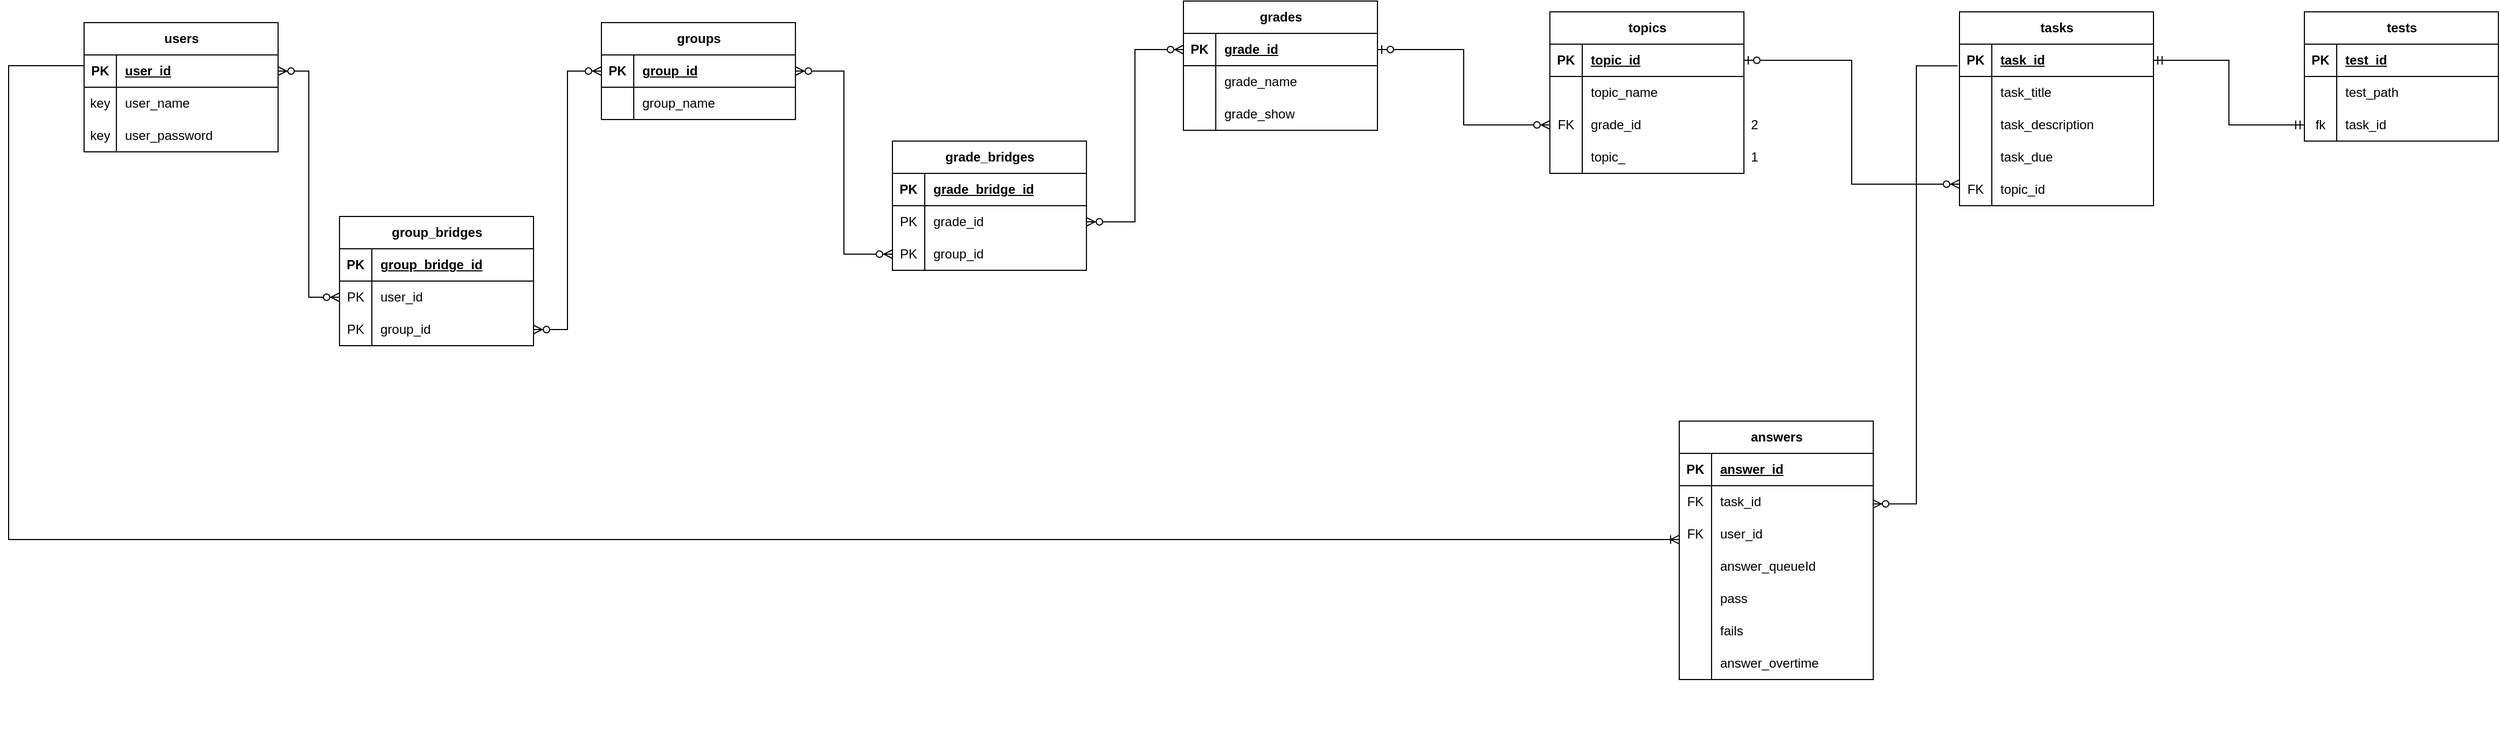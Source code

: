 <mxfile version="24.2.1" type="device">
  <diagram name="Stránka-1" id="VhP_kH0qerUd58yar0W7">
    <mxGraphModel dx="3119" dy="2260" grid="1" gridSize="10" guides="1" tooltips="1" connect="1" arrows="1" fold="1" page="1" pageScale="1" pageWidth="827" pageHeight="1169" math="0" shadow="0">
      <root>
        <mxCell id="0" />
        <mxCell id="1" parent="0" />
        <mxCell id="AnUPy4nK_zoL1-nzPk89-1" value="tasks" style="shape=table;startSize=30;container=1;collapsible=1;childLayout=tableLayout;fixedRows=1;rowLines=0;fontStyle=1;align=center;resizeLast=1;html=1;" parent="1" vertex="1">
          <mxGeometry x="1000" y="300" width="180" height="180" as="geometry" />
        </mxCell>
        <mxCell id="AnUPy4nK_zoL1-nzPk89-2" value="" style="shape=tableRow;horizontal=0;startSize=0;swimlaneHead=0;swimlaneBody=0;fillColor=none;collapsible=0;dropTarget=0;points=[[0,0.5],[1,0.5]];portConstraint=eastwest;top=0;left=0;right=0;bottom=1;" parent="AnUPy4nK_zoL1-nzPk89-1" vertex="1">
          <mxGeometry y="30" width="180" height="30" as="geometry" />
        </mxCell>
        <mxCell id="AnUPy4nK_zoL1-nzPk89-3" value="PK" style="shape=partialRectangle;connectable=0;fillColor=none;top=0;left=0;bottom=0;right=0;fontStyle=1;overflow=hidden;whiteSpace=wrap;html=1;" parent="AnUPy4nK_zoL1-nzPk89-2" vertex="1">
          <mxGeometry width="30" height="30" as="geometry">
            <mxRectangle width="30" height="30" as="alternateBounds" />
          </mxGeometry>
        </mxCell>
        <mxCell id="AnUPy4nK_zoL1-nzPk89-4" value="task_id" style="shape=partialRectangle;connectable=0;fillColor=none;top=0;left=0;bottom=0;right=0;align=left;spacingLeft=6;fontStyle=5;overflow=hidden;whiteSpace=wrap;html=1;" parent="AnUPy4nK_zoL1-nzPk89-2" vertex="1">
          <mxGeometry x="30" width="150" height="30" as="geometry">
            <mxRectangle width="150" height="30" as="alternateBounds" />
          </mxGeometry>
        </mxCell>
        <mxCell id="AnUPy4nK_zoL1-nzPk89-5" value="" style="shape=tableRow;horizontal=0;startSize=0;swimlaneHead=0;swimlaneBody=0;fillColor=none;collapsible=0;dropTarget=0;points=[[0,0.5],[1,0.5]];portConstraint=eastwest;top=0;left=0;right=0;bottom=0;" parent="AnUPy4nK_zoL1-nzPk89-1" vertex="1">
          <mxGeometry y="60" width="180" height="30" as="geometry" />
        </mxCell>
        <mxCell id="AnUPy4nK_zoL1-nzPk89-6" value="" style="shape=partialRectangle;connectable=0;fillColor=none;top=0;left=0;bottom=0;right=0;editable=1;overflow=hidden;whiteSpace=wrap;html=1;" parent="AnUPy4nK_zoL1-nzPk89-5" vertex="1">
          <mxGeometry width="30" height="30" as="geometry">
            <mxRectangle width="30" height="30" as="alternateBounds" />
          </mxGeometry>
        </mxCell>
        <mxCell id="AnUPy4nK_zoL1-nzPk89-7" value="task_title" style="shape=partialRectangle;connectable=0;fillColor=none;top=0;left=0;bottom=0;right=0;align=left;spacingLeft=6;overflow=hidden;whiteSpace=wrap;html=1;" parent="AnUPy4nK_zoL1-nzPk89-5" vertex="1">
          <mxGeometry x="30" width="150" height="30" as="geometry">
            <mxRectangle width="150" height="30" as="alternateBounds" />
          </mxGeometry>
        </mxCell>
        <mxCell id="AnUPy4nK_zoL1-nzPk89-8" value="" style="shape=tableRow;horizontal=0;startSize=0;swimlaneHead=0;swimlaneBody=0;fillColor=none;collapsible=0;dropTarget=0;points=[[0,0.5],[1,0.5]];portConstraint=eastwest;top=0;left=0;right=0;bottom=0;" parent="AnUPy4nK_zoL1-nzPk89-1" vertex="1">
          <mxGeometry y="90" width="180" height="30" as="geometry" />
        </mxCell>
        <mxCell id="AnUPy4nK_zoL1-nzPk89-9" value="" style="shape=partialRectangle;connectable=0;fillColor=none;top=0;left=0;bottom=0;right=0;editable=1;overflow=hidden;whiteSpace=wrap;html=1;" parent="AnUPy4nK_zoL1-nzPk89-8" vertex="1">
          <mxGeometry width="30" height="30" as="geometry">
            <mxRectangle width="30" height="30" as="alternateBounds" />
          </mxGeometry>
        </mxCell>
        <mxCell id="AnUPy4nK_zoL1-nzPk89-10" value="task_description" style="shape=partialRectangle;connectable=0;fillColor=none;top=0;left=0;bottom=0;right=0;align=left;spacingLeft=6;overflow=hidden;whiteSpace=wrap;html=1;" parent="AnUPy4nK_zoL1-nzPk89-8" vertex="1">
          <mxGeometry x="30" width="150" height="30" as="geometry">
            <mxRectangle width="150" height="30" as="alternateBounds" />
          </mxGeometry>
        </mxCell>
        <mxCell id="AnUPy4nK_zoL1-nzPk89-11" value="" style="shape=tableRow;horizontal=0;startSize=0;swimlaneHead=0;swimlaneBody=0;fillColor=none;collapsible=0;dropTarget=0;points=[[0,0.5],[1,0.5]];portConstraint=eastwest;top=0;left=0;right=0;bottom=0;" parent="AnUPy4nK_zoL1-nzPk89-1" vertex="1">
          <mxGeometry y="120" width="180" height="30" as="geometry" />
        </mxCell>
        <mxCell id="AnUPy4nK_zoL1-nzPk89-12" value="" style="shape=partialRectangle;connectable=0;fillColor=none;top=0;left=0;bottom=0;right=0;editable=1;overflow=hidden;whiteSpace=wrap;html=1;" parent="AnUPy4nK_zoL1-nzPk89-11" vertex="1">
          <mxGeometry width="30" height="30" as="geometry">
            <mxRectangle width="30" height="30" as="alternateBounds" />
          </mxGeometry>
        </mxCell>
        <mxCell id="AnUPy4nK_zoL1-nzPk89-13" value="task_due" style="shape=partialRectangle;connectable=0;fillColor=none;top=0;left=0;bottom=0;right=0;align=left;spacingLeft=6;overflow=hidden;whiteSpace=wrap;html=1;" parent="AnUPy4nK_zoL1-nzPk89-11" vertex="1">
          <mxGeometry x="30" width="150" height="30" as="geometry">
            <mxRectangle width="150" height="30" as="alternateBounds" />
          </mxGeometry>
        </mxCell>
        <mxCell id="AnUPy4nK_zoL1-nzPk89-174" style="shape=tableRow;horizontal=0;startSize=0;swimlaneHead=0;swimlaneBody=0;fillColor=none;collapsible=0;dropTarget=0;points=[[0,0.5],[1,0.5]];portConstraint=eastwest;top=0;left=0;right=0;bottom=0;" parent="AnUPy4nK_zoL1-nzPk89-1" vertex="1">
          <mxGeometry y="150" width="180" height="30" as="geometry" />
        </mxCell>
        <mxCell id="AnUPy4nK_zoL1-nzPk89-175" value="FK" style="shape=partialRectangle;connectable=0;fillColor=none;top=0;left=0;bottom=0;right=0;editable=1;overflow=hidden;whiteSpace=wrap;html=1;" parent="AnUPy4nK_zoL1-nzPk89-174" vertex="1">
          <mxGeometry width="30" height="30" as="geometry">
            <mxRectangle width="30" height="30" as="alternateBounds" />
          </mxGeometry>
        </mxCell>
        <mxCell id="AnUPy4nK_zoL1-nzPk89-176" value="topic_id" style="shape=partialRectangle;connectable=0;fillColor=none;top=0;left=0;bottom=0;right=0;align=left;spacingLeft=6;overflow=hidden;whiteSpace=wrap;html=1;" parent="AnUPy4nK_zoL1-nzPk89-174" vertex="1">
          <mxGeometry x="30" width="150" height="30" as="geometry">
            <mxRectangle width="150" height="30" as="alternateBounds" />
          </mxGeometry>
        </mxCell>
        <mxCell id="AnUPy4nK_zoL1-nzPk89-14" value="tests" style="shape=table;startSize=30;container=1;collapsible=1;childLayout=tableLayout;fixedRows=1;rowLines=0;fontStyle=1;align=center;resizeLast=1;html=1;" parent="1" vertex="1">
          <mxGeometry x="1320" y="300" width="180" height="120" as="geometry" />
        </mxCell>
        <mxCell id="AnUPy4nK_zoL1-nzPk89-15" value="" style="shape=tableRow;horizontal=0;startSize=0;swimlaneHead=0;swimlaneBody=0;fillColor=none;collapsible=0;dropTarget=0;points=[[0,0.5],[1,0.5]];portConstraint=eastwest;top=0;left=0;right=0;bottom=1;" parent="AnUPy4nK_zoL1-nzPk89-14" vertex="1">
          <mxGeometry y="30" width="180" height="30" as="geometry" />
        </mxCell>
        <mxCell id="AnUPy4nK_zoL1-nzPk89-16" value="PK" style="shape=partialRectangle;connectable=0;fillColor=none;top=0;left=0;bottom=0;right=0;fontStyle=1;overflow=hidden;whiteSpace=wrap;html=1;" parent="AnUPy4nK_zoL1-nzPk89-15" vertex="1">
          <mxGeometry width="30" height="30" as="geometry">
            <mxRectangle width="30" height="30" as="alternateBounds" />
          </mxGeometry>
        </mxCell>
        <mxCell id="AnUPy4nK_zoL1-nzPk89-17" value="test_id" style="shape=partialRectangle;connectable=0;fillColor=none;top=0;left=0;bottom=0;right=0;align=left;spacingLeft=6;fontStyle=5;overflow=hidden;whiteSpace=wrap;html=1;" parent="AnUPy4nK_zoL1-nzPk89-15" vertex="1">
          <mxGeometry x="30" width="150" height="30" as="geometry">
            <mxRectangle width="150" height="30" as="alternateBounds" />
          </mxGeometry>
        </mxCell>
        <mxCell id="AnUPy4nK_zoL1-nzPk89-18" value="" style="shape=tableRow;horizontal=0;startSize=0;swimlaneHead=0;swimlaneBody=0;fillColor=none;collapsible=0;dropTarget=0;points=[[0,0.5],[1,0.5]];portConstraint=eastwest;top=0;left=0;right=0;bottom=0;" parent="AnUPy4nK_zoL1-nzPk89-14" vertex="1">
          <mxGeometry y="60" width="180" height="30" as="geometry" />
        </mxCell>
        <mxCell id="AnUPy4nK_zoL1-nzPk89-19" value="" style="shape=partialRectangle;connectable=0;fillColor=none;top=0;left=0;bottom=0;right=0;editable=1;overflow=hidden;whiteSpace=wrap;html=1;" parent="AnUPy4nK_zoL1-nzPk89-18" vertex="1">
          <mxGeometry width="30" height="30" as="geometry">
            <mxRectangle width="30" height="30" as="alternateBounds" />
          </mxGeometry>
        </mxCell>
        <mxCell id="AnUPy4nK_zoL1-nzPk89-20" value="test_path" style="shape=partialRectangle;connectable=0;fillColor=none;top=0;left=0;bottom=0;right=0;align=left;spacingLeft=6;overflow=hidden;whiteSpace=wrap;html=1;" parent="AnUPy4nK_zoL1-nzPk89-18" vertex="1">
          <mxGeometry x="30" width="150" height="30" as="geometry">
            <mxRectangle width="150" height="30" as="alternateBounds" />
          </mxGeometry>
        </mxCell>
        <mxCell id="AnUPy4nK_zoL1-nzPk89-180" style="shape=tableRow;horizontal=0;startSize=0;swimlaneHead=0;swimlaneBody=0;fillColor=none;collapsible=0;dropTarget=0;points=[[0,0.5],[1,0.5]];portConstraint=eastwest;top=0;left=0;right=0;bottom=0;" parent="AnUPy4nK_zoL1-nzPk89-14" vertex="1">
          <mxGeometry y="90" width="180" height="30" as="geometry" />
        </mxCell>
        <mxCell id="AnUPy4nK_zoL1-nzPk89-181" value="fk" style="shape=partialRectangle;connectable=0;fillColor=none;top=0;left=0;bottom=0;right=0;editable=1;overflow=hidden;whiteSpace=wrap;html=1;" parent="AnUPy4nK_zoL1-nzPk89-180" vertex="1">
          <mxGeometry width="30" height="30" as="geometry">
            <mxRectangle width="30" height="30" as="alternateBounds" />
          </mxGeometry>
        </mxCell>
        <mxCell id="AnUPy4nK_zoL1-nzPk89-182" value="task_id" style="shape=partialRectangle;connectable=0;fillColor=none;top=0;left=0;bottom=0;right=0;align=left;spacingLeft=6;overflow=hidden;whiteSpace=wrap;html=1;" parent="AnUPy4nK_zoL1-nzPk89-180" vertex="1">
          <mxGeometry x="30" width="150" height="30" as="geometry">
            <mxRectangle width="150" height="30" as="alternateBounds" />
          </mxGeometry>
        </mxCell>
        <mxCell id="AnUPy4nK_zoL1-nzPk89-27" value="groups" style="shape=table;startSize=30;container=1;collapsible=1;childLayout=tableLayout;fixedRows=1;rowLines=0;fontStyle=1;align=center;resizeLast=1;html=1;" parent="1" vertex="1">
          <mxGeometry x="-260" y="310" width="180" height="90" as="geometry" />
        </mxCell>
        <mxCell id="AnUPy4nK_zoL1-nzPk89-28" value="" style="shape=tableRow;horizontal=0;startSize=0;swimlaneHead=0;swimlaneBody=0;fillColor=none;collapsible=0;dropTarget=0;points=[[0,0.5],[1,0.5]];portConstraint=eastwest;top=0;left=0;right=0;bottom=1;" parent="AnUPy4nK_zoL1-nzPk89-27" vertex="1">
          <mxGeometry y="30" width="180" height="30" as="geometry" />
        </mxCell>
        <mxCell id="AnUPy4nK_zoL1-nzPk89-29" value="PK" style="shape=partialRectangle;connectable=0;fillColor=none;top=0;left=0;bottom=0;right=0;fontStyle=1;overflow=hidden;whiteSpace=wrap;html=1;" parent="AnUPy4nK_zoL1-nzPk89-28" vertex="1">
          <mxGeometry width="30" height="30" as="geometry">
            <mxRectangle width="30" height="30" as="alternateBounds" />
          </mxGeometry>
        </mxCell>
        <mxCell id="AnUPy4nK_zoL1-nzPk89-30" value="group_id" style="shape=partialRectangle;connectable=0;fillColor=none;top=0;left=0;bottom=0;right=0;align=left;spacingLeft=6;fontStyle=5;overflow=hidden;whiteSpace=wrap;html=1;" parent="AnUPy4nK_zoL1-nzPk89-28" vertex="1">
          <mxGeometry x="30" width="150" height="30" as="geometry">
            <mxRectangle width="150" height="30" as="alternateBounds" />
          </mxGeometry>
        </mxCell>
        <mxCell id="AnUPy4nK_zoL1-nzPk89-31" value="" style="shape=tableRow;horizontal=0;startSize=0;swimlaneHead=0;swimlaneBody=0;fillColor=none;collapsible=0;dropTarget=0;points=[[0,0.5],[1,0.5]];portConstraint=eastwest;top=0;left=0;right=0;bottom=0;" parent="AnUPy4nK_zoL1-nzPk89-27" vertex="1">
          <mxGeometry y="60" width="180" height="30" as="geometry" />
        </mxCell>
        <mxCell id="AnUPy4nK_zoL1-nzPk89-32" value="" style="shape=partialRectangle;connectable=0;fillColor=none;top=0;left=0;bottom=0;right=0;editable=1;overflow=hidden;whiteSpace=wrap;html=1;" parent="AnUPy4nK_zoL1-nzPk89-31" vertex="1">
          <mxGeometry width="30" height="30" as="geometry">
            <mxRectangle width="30" height="30" as="alternateBounds" />
          </mxGeometry>
        </mxCell>
        <mxCell id="AnUPy4nK_zoL1-nzPk89-33" value="group_name" style="shape=partialRectangle;connectable=0;fillColor=none;top=0;left=0;bottom=0;right=0;align=left;spacingLeft=6;overflow=hidden;whiteSpace=wrap;html=1;" parent="AnUPy4nK_zoL1-nzPk89-31" vertex="1">
          <mxGeometry x="30" width="150" height="30" as="geometry">
            <mxRectangle width="150" height="30" as="alternateBounds" />
          </mxGeometry>
        </mxCell>
        <mxCell id="AnUPy4nK_zoL1-nzPk89-46" value="users" style="shape=table;startSize=30;container=1;collapsible=1;childLayout=tableLayout;fixedRows=1;rowLines=0;fontStyle=1;align=center;resizeLast=1;html=1;" parent="1" vertex="1">
          <mxGeometry x="-740" y="310" width="180" height="120" as="geometry" />
        </mxCell>
        <mxCell id="AnUPy4nK_zoL1-nzPk89-47" value="" style="shape=tableRow;horizontal=0;startSize=0;swimlaneHead=0;swimlaneBody=0;fillColor=none;collapsible=0;dropTarget=0;points=[[0,0.5],[1,0.5]];portConstraint=eastwest;top=0;left=0;right=0;bottom=1;" parent="AnUPy4nK_zoL1-nzPk89-46" vertex="1">
          <mxGeometry y="30" width="180" height="30" as="geometry" />
        </mxCell>
        <mxCell id="AnUPy4nK_zoL1-nzPk89-48" value="PK" style="shape=partialRectangle;connectable=0;fillColor=none;top=0;left=0;bottom=0;right=0;fontStyle=1;overflow=hidden;whiteSpace=wrap;html=1;" parent="AnUPy4nK_zoL1-nzPk89-47" vertex="1">
          <mxGeometry width="30" height="30" as="geometry">
            <mxRectangle width="30" height="30" as="alternateBounds" />
          </mxGeometry>
        </mxCell>
        <mxCell id="AnUPy4nK_zoL1-nzPk89-49" value="user_id" style="shape=partialRectangle;connectable=0;fillColor=none;top=0;left=0;bottom=0;right=0;align=left;spacingLeft=6;fontStyle=5;overflow=hidden;whiteSpace=wrap;html=1;" parent="AnUPy4nK_zoL1-nzPk89-47" vertex="1">
          <mxGeometry x="30" width="150" height="30" as="geometry">
            <mxRectangle width="150" height="30" as="alternateBounds" />
          </mxGeometry>
        </mxCell>
        <mxCell id="AnUPy4nK_zoL1-nzPk89-50" value="" style="shape=tableRow;horizontal=0;startSize=0;swimlaneHead=0;swimlaneBody=0;fillColor=none;collapsible=0;dropTarget=0;points=[[0,0.5],[1,0.5]];portConstraint=eastwest;top=0;left=0;right=0;bottom=0;" parent="AnUPy4nK_zoL1-nzPk89-46" vertex="1">
          <mxGeometry y="60" width="180" height="30" as="geometry" />
        </mxCell>
        <mxCell id="AnUPy4nK_zoL1-nzPk89-51" value="key" style="shape=partialRectangle;connectable=0;fillColor=none;top=0;left=0;bottom=0;right=0;editable=1;overflow=hidden;whiteSpace=wrap;html=1;" parent="AnUPy4nK_zoL1-nzPk89-50" vertex="1">
          <mxGeometry width="30" height="30" as="geometry">
            <mxRectangle width="30" height="30" as="alternateBounds" />
          </mxGeometry>
        </mxCell>
        <mxCell id="AnUPy4nK_zoL1-nzPk89-52" value="user_name" style="shape=partialRectangle;connectable=0;fillColor=none;top=0;left=0;bottom=0;right=0;align=left;spacingLeft=6;overflow=hidden;whiteSpace=wrap;html=1;" parent="AnUPy4nK_zoL1-nzPk89-50" vertex="1">
          <mxGeometry x="30" width="150" height="30" as="geometry">
            <mxRectangle width="150" height="30" as="alternateBounds" />
          </mxGeometry>
        </mxCell>
        <mxCell id="AnUPy4nK_zoL1-nzPk89-53" value="" style="shape=tableRow;horizontal=0;startSize=0;swimlaneHead=0;swimlaneBody=0;fillColor=none;collapsible=0;dropTarget=0;points=[[0,0.5],[1,0.5]];portConstraint=eastwest;top=0;left=0;right=0;bottom=0;" parent="AnUPy4nK_zoL1-nzPk89-46" vertex="1">
          <mxGeometry y="90" width="180" height="30" as="geometry" />
        </mxCell>
        <mxCell id="AnUPy4nK_zoL1-nzPk89-54" value="key" style="shape=partialRectangle;connectable=0;fillColor=none;top=0;left=0;bottom=0;right=0;editable=1;overflow=hidden;whiteSpace=wrap;html=1;" parent="AnUPy4nK_zoL1-nzPk89-53" vertex="1">
          <mxGeometry width="30" height="30" as="geometry">
            <mxRectangle width="30" height="30" as="alternateBounds" />
          </mxGeometry>
        </mxCell>
        <mxCell id="AnUPy4nK_zoL1-nzPk89-55" value="user_password" style="shape=partialRectangle;connectable=0;fillColor=none;top=0;left=0;bottom=0;right=0;align=left;spacingLeft=6;overflow=hidden;whiteSpace=wrap;html=1;" parent="AnUPy4nK_zoL1-nzPk89-53" vertex="1">
          <mxGeometry x="30" width="150" height="30" as="geometry">
            <mxRectangle width="150" height="30" as="alternateBounds" />
          </mxGeometry>
        </mxCell>
        <mxCell id="AnUPy4nK_zoL1-nzPk89-59" value="" style="edgeStyle=orthogonalEdgeStyle;fontSize=12;html=1;endArrow=ERzeroToMany;endFill=1;startArrow=ERzeroToMany;rounded=0;exitX=1;exitY=0.5;exitDx=0;exitDy=0;entryX=0;entryY=0.5;entryDx=0;entryDy=0;" parent="1" source="AnUPy4nK_zoL1-nzPk89-47" target="AnUPy4nK_zoL1-nzPk89-68" edge="1">
          <mxGeometry width="100" height="100" relative="1" as="geometry">
            <mxPoint x="-400.0" y="360.0" as="sourcePoint" />
            <mxPoint x="-268" y="361" as="targetPoint" />
          </mxGeometry>
        </mxCell>
        <mxCell id="AnUPy4nK_zoL1-nzPk89-64" value="group_bridges" style="shape=table;startSize=30;container=1;collapsible=1;childLayout=tableLayout;fixedRows=1;rowLines=0;fontStyle=1;align=center;resizeLast=1;html=1;" parent="1" vertex="1">
          <mxGeometry x="-503" y="490" width="180" height="120" as="geometry" />
        </mxCell>
        <mxCell id="AnUPy4nK_zoL1-nzPk89-65" value="" style="shape=tableRow;horizontal=0;startSize=0;swimlaneHead=0;swimlaneBody=0;fillColor=none;collapsible=0;dropTarget=0;points=[[0,0.5],[1,0.5]];portConstraint=eastwest;top=0;left=0;right=0;bottom=1;" parent="AnUPy4nK_zoL1-nzPk89-64" vertex="1">
          <mxGeometry y="30" width="180" height="30" as="geometry" />
        </mxCell>
        <mxCell id="AnUPy4nK_zoL1-nzPk89-66" value="PK" style="shape=partialRectangle;connectable=0;fillColor=none;top=0;left=0;bottom=0;right=0;fontStyle=1;overflow=hidden;whiteSpace=wrap;html=1;" parent="AnUPy4nK_zoL1-nzPk89-65" vertex="1">
          <mxGeometry width="30" height="30" as="geometry">
            <mxRectangle width="30" height="30" as="alternateBounds" />
          </mxGeometry>
        </mxCell>
        <mxCell id="AnUPy4nK_zoL1-nzPk89-67" value="group_bridge_id" style="shape=partialRectangle;connectable=0;fillColor=none;top=0;left=0;bottom=0;right=0;align=left;spacingLeft=6;fontStyle=5;overflow=hidden;whiteSpace=wrap;html=1;" parent="AnUPy4nK_zoL1-nzPk89-65" vertex="1">
          <mxGeometry x="30" width="150" height="30" as="geometry">
            <mxRectangle width="150" height="30" as="alternateBounds" />
          </mxGeometry>
        </mxCell>
        <mxCell id="AnUPy4nK_zoL1-nzPk89-68" value="" style="shape=tableRow;horizontal=0;startSize=0;swimlaneHead=0;swimlaneBody=0;fillColor=none;collapsible=0;dropTarget=0;points=[[0,0.5],[1,0.5]];portConstraint=eastwest;top=0;left=0;right=0;bottom=0;" parent="AnUPy4nK_zoL1-nzPk89-64" vertex="1">
          <mxGeometry y="60" width="180" height="30" as="geometry" />
        </mxCell>
        <mxCell id="AnUPy4nK_zoL1-nzPk89-69" value="PK" style="shape=partialRectangle;connectable=0;fillColor=none;top=0;left=0;bottom=0;right=0;editable=1;overflow=hidden;whiteSpace=wrap;html=1;" parent="AnUPy4nK_zoL1-nzPk89-68" vertex="1">
          <mxGeometry width="30" height="30" as="geometry">
            <mxRectangle width="30" height="30" as="alternateBounds" />
          </mxGeometry>
        </mxCell>
        <mxCell id="AnUPy4nK_zoL1-nzPk89-70" value="user_id" style="shape=partialRectangle;connectable=0;fillColor=none;top=0;left=0;bottom=0;right=0;align=left;spacingLeft=6;overflow=hidden;whiteSpace=wrap;html=1;" parent="AnUPy4nK_zoL1-nzPk89-68" vertex="1">
          <mxGeometry x="30" width="150" height="30" as="geometry">
            <mxRectangle width="150" height="30" as="alternateBounds" />
          </mxGeometry>
        </mxCell>
        <mxCell id="AnUPy4nK_zoL1-nzPk89-71" value="" style="shape=tableRow;horizontal=0;startSize=0;swimlaneHead=0;swimlaneBody=0;fillColor=none;collapsible=0;dropTarget=0;points=[[0,0.5],[1,0.5]];portConstraint=eastwest;top=0;left=0;right=0;bottom=0;" parent="AnUPy4nK_zoL1-nzPk89-64" vertex="1">
          <mxGeometry y="90" width="180" height="30" as="geometry" />
        </mxCell>
        <mxCell id="AnUPy4nK_zoL1-nzPk89-72" value="PK" style="shape=partialRectangle;connectable=0;fillColor=none;top=0;left=0;bottom=0;right=0;editable=1;overflow=hidden;whiteSpace=wrap;html=1;" parent="AnUPy4nK_zoL1-nzPk89-71" vertex="1">
          <mxGeometry width="30" height="30" as="geometry">
            <mxRectangle width="30" height="30" as="alternateBounds" />
          </mxGeometry>
        </mxCell>
        <mxCell id="AnUPy4nK_zoL1-nzPk89-73" value="group_id" style="shape=partialRectangle;connectable=0;fillColor=none;top=0;left=0;bottom=0;right=0;align=left;spacingLeft=6;overflow=hidden;whiteSpace=wrap;html=1;" parent="AnUPy4nK_zoL1-nzPk89-71" vertex="1">
          <mxGeometry x="30" width="150" height="30" as="geometry">
            <mxRectangle width="150" height="30" as="alternateBounds" />
          </mxGeometry>
        </mxCell>
        <mxCell id="AnUPy4nK_zoL1-nzPk89-77" value="" style="edgeStyle=orthogonalEdgeStyle;fontSize=12;html=1;endArrow=ERzeroToMany;endFill=1;startArrow=ERzeroToMany;rounded=0;exitX=1;exitY=0.5;exitDx=0;exitDy=0;entryX=0;entryY=0.5;entryDx=0;entryDy=0;" parent="1" source="AnUPy4nK_zoL1-nzPk89-71" target="AnUPy4nK_zoL1-nzPk89-28" edge="1">
          <mxGeometry width="100" height="100" relative="1" as="geometry">
            <mxPoint x="-260" y="540" as="sourcePoint" />
            <mxPoint x="-203" y="750" as="targetPoint" />
          </mxGeometry>
        </mxCell>
        <mxCell id="AnUPy4nK_zoL1-nzPk89-78" value="grades" style="shape=table;startSize=30;container=1;collapsible=1;childLayout=tableLayout;fixedRows=1;rowLines=0;fontStyle=1;align=center;resizeLast=1;html=1;" parent="1" vertex="1">
          <mxGeometry x="280" y="290" width="180" height="120" as="geometry" />
        </mxCell>
        <mxCell id="AnUPy4nK_zoL1-nzPk89-79" value="" style="shape=tableRow;horizontal=0;startSize=0;swimlaneHead=0;swimlaneBody=0;fillColor=none;collapsible=0;dropTarget=0;points=[[0,0.5],[1,0.5]];portConstraint=eastwest;top=0;left=0;right=0;bottom=1;" parent="AnUPy4nK_zoL1-nzPk89-78" vertex="1">
          <mxGeometry y="30" width="180" height="30" as="geometry" />
        </mxCell>
        <mxCell id="AnUPy4nK_zoL1-nzPk89-80" value="PK" style="shape=partialRectangle;connectable=0;fillColor=none;top=0;left=0;bottom=0;right=0;fontStyle=1;overflow=hidden;whiteSpace=wrap;html=1;" parent="AnUPy4nK_zoL1-nzPk89-79" vertex="1">
          <mxGeometry width="30" height="30" as="geometry">
            <mxRectangle width="30" height="30" as="alternateBounds" />
          </mxGeometry>
        </mxCell>
        <mxCell id="AnUPy4nK_zoL1-nzPk89-81" value="grade_id" style="shape=partialRectangle;connectable=0;fillColor=none;top=0;left=0;bottom=0;right=0;align=left;spacingLeft=6;fontStyle=5;overflow=hidden;whiteSpace=wrap;html=1;" parent="AnUPy4nK_zoL1-nzPk89-79" vertex="1">
          <mxGeometry x="30" width="150" height="30" as="geometry">
            <mxRectangle width="150" height="30" as="alternateBounds" />
          </mxGeometry>
        </mxCell>
        <mxCell id="AnUPy4nK_zoL1-nzPk89-82" value="" style="shape=tableRow;horizontal=0;startSize=0;swimlaneHead=0;swimlaneBody=0;fillColor=none;collapsible=0;dropTarget=0;points=[[0,0.5],[1,0.5]];portConstraint=eastwest;top=0;left=0;right=0;bottom=0;" parent="AnUPy4nK_zoL1-nzPk89-78" vertex="1">
          <mxGeometry y="60" width="180" height="30" as="geometry" />
        </mxCell>
        <mxCell id="AnUPy4nK_zoL1-nzPk89-83" value="" style="shape=partialRectangle;connectable=0;fillColor=none;top=0;left=0;bottom=0;right=0;editable=1;overflow=hidden;whiteSpace=wrap;html=1;" parent="AnUPy4nK_zoL1-nzPk89-82" vertex="1">
          <mxGeometry width="30" height="30" as="geometry">
            <mxRectangle width="30" height="30" as="alternateBounds" />
          </mxGeometry>
        </mxCell>
        <mxCell id="AnUPy4nK_zoL1-nzPk89-84" value="grade_name" style="shape=partialRectangle;connectable=0;fillColor=none;top=0;left=0;bottom=0;right=0;align=left;spacingLeft=6;overflow=hidden;whiteSpace=wrap;html=1;" parent="AnUPy4nK_zoL1-nzPk89-82" vertex="1">
          <mxGeometry x="30" width="150" height="30" as="geometry">
            <mxRectangle width="150" height="30" as="alternateBounds" />
          </mxGeometry>
        </mxCell>
        <mxCell id="5GyXTN0XXceDEC7rrLju-1" style="shape=tableRow;horizontal=0;startSize=0;swimlaneHead=0;swimlaneBody=0;fillColor=none;collapsible=0;dropTarget=0;points=[[0,0.5],[1,0.5]];portConstraint=eastwest;top=0;left=0;right=0;bottom=0;" parent="AnUPy4nK_zoL1-nzPk89-78" vertex="1">
          <mxGeometry y="90" width="180" height="30" as="geometry" />
        </mxCell>
        <mxCell id="5GyXTN0XXceDEC7rrLju-2" style="shape=partialRectangle;connectable=0;fillColor=none;top=0;left=0;bottom=0;right=0;editable=1;overflow=hidden;whiteSpace=wrap;html=1;" parent="5GyXTN0XXceDEC7rrLju-1" vertex="1">
          <mxGeometry width="30" height="30" as="geometry">
            <mxRectangle width="30" height="30" as="alternateBounds" />
          </mxGeometry>
        </mxCell>
        <mxCell id="5GyXTN0XXceDEC7rrLju-3" value="grade_show" style="shape=partialRectangle;connectable=0;fillColor=none;top=0;left=0;bottom=0;right=0;align=left;spacingLeft=6;overflow=hidden;whiteSpace=wrap;html=1;" parent="5GyXTN0XXceDEC7rrLju-1" vertex="1">
          <mxGeometry x="30" width="150" height="30" as="geometry">
            <mxRectangle width="150" height="30" as="alternateBounds" />
          </mxGeometry>
        </mxCell>
        <mxCell id="AnUPy4nK_zoL1-nzPk89-92" value="grade_bridges" style="shape=table;startSize=30;container=1;collapsible=1;childLayout=tableLayout;fixedRows=1;rowLines=0;fontStyle=1;align=center;resizeLast=1;html=1;" parent="1" vertex="1">
          <mxGeometry x="10" y="420" width="180" height="120" as="geometry" />
        </mxCell>
        <mxCell id="AnUPy4nK_zoL1-nzPk89-93" value="" style="shape=tableRow;horizontal=0;startSize=0;swimlaneHead=0;swimlaneBody=0;fillColor=none;collapsible=0;dropTarget=0;points=[[0,0.5],[1,0.5]];portConstraint=eastwest;top=0;left=0;right=0;bottom=1;" parent="AnUPy4nK_zoL1-nzPk89-92" vertex="1">
          <mxGeometry y="30" width="180" height="30" as="geometry" />
        </mxCell>
        <mxCell id="AnUPy4nK_zoL1-nzPk89-94" value="PK" style="shape=partialRectangle;connectable=0;fillColor=none;top=0;left=0;bottom=0;right=0;fontStyle=1;overflow=hidden;whiteSpace=wrap;html=1;" parent="AnUPy4nK_zoL1-nzPk89-93" vertex="1">
          <mxGeometry width="30" height="30" as="geometry">
            <mxRectangle width="30" height="30" as="alternateBounds" />
          </mxGeometry>
        </mxCell>
        <mxCell id="AnUPy4nK_zoL1-nzPk89-95" value="grade_bridge_id" style="shape=partialRectangle;connectable=0;fillColor=none;top=0;left=0;bottom=0;right=0;align=left;spacingLeft=6;fontStyle=5;overflow=hidden;whiteSpace=wrap;html=1;" parent="AnUPy4nK_zoL1-nzPk89-93" vertex="1">
          <mxGeometry x="30" width="150" height="30" as="geometry">
            <mxRectangle width="150" height="30" as="alternateBounds" />
          </mxGeometry>
        </mxCell>
        <mxCell id="AnUPy4nK_zoL1-nzPk89-96" value="" style="shape=tableRow;horizontal=0;startSize=0;swimlaneHead=0;swimlaneBody=0;fillColor=none;collapsible=0;dropTarget=0;points=[[0,0.5],[1,0.5]];portConstraint=eastwest;top=0;left=0;right=0;bottom=0;" parent="AnUPy4nK_zoL1-nzPk89-92" vertex="1">
          <mxGeometry y="60" width="180" height="30" as="geometry" />
        </mxCell>
        <mxCell id="AnUPy4nK_zoL1-nzPk89-97" value="PK" style="shape=partialRectangle;connectable=0;fillColor=none;top=0;left=0;bottom=0;right=0;editable=1;overflow=hidden;whiteSpace=wrap;html=1;" parent="AnUPy4nK_zoL1-nzPk89-96" vertex="1">
          <mxGeometry width="30" height="30" as="geometry">
            <mxRectangle width="30" height="30" as="alternateBounds" />
          </mxGeometry>
        </mxCell>
        <mxCell id="AnUPy4nK_zoL1-nzPk89-98" value="grade_id" style="shape=partialRectangle;connectable=0;fillColor=none;top=0;left=0;bottom=0;right=0;align=left;spacingLeft=6;overflow=hidden;whiteSpace=wrap;html=1;" parent="AnUPy4nK_zoL1-nzPk89-96" vertex="1">
          <mxGeometry x="30" width="150" height="30" as="geometry">
            <mxRectangle width="150" height="30" as="alternateBounds" />
          </mxGeometry>
        </mxCell>
        <mxCell id="AnUPy4nK_zoL1-nzPk89-99" value="" style="shape=tableRow;horizontal=0;startSize=0;swimlaneHead=0;swimlaneBody=0;fillColor=none;collapsible=0;dropTarget=0;points=[[0,0.5],[1,0.5]];portConstraint=eastwest;top=0;left=0;right=0;bottom=0;" parent="AnUPy4nK_zoL1-nzPk89-92" vertex="1">
          <mxGeometry y="90" width="180" height="30" as="geometry" />
        </mxCell>
        <mxCell id="AnUPy4nK_zoL1-nzPk89-100" value="PK" style="shape=partialRectangle;connectable=0;fillColor=none;top=0;left=0;bottom=0;right=0;editable=1;overflow=hidden;whiteSpace=wrap;html=1;" parent="AnUPy4nK_zoL1-nzPk89-99" vertex="1">
          <mxGeometry width="30" height="30" as="geometry">
            <mxRectangle width="30" height="30" as="alternateBounds" />
          </mxGeometry>
        </mxCell>
        <mxCell id="AnUPy4nK_zoL1-nzPk89-101" value="group_id" style="shape=partialRectangle;connectable=0;fillColor=none;top=0;left=0;bottom=0;right=0;align=left;spacingLeft=6;overflow=hidden;whiteSpace=wrap;html=1;" parent="AnUPy4nK_zoL1-nzPk89-99" vertex="1">
          <mxGeometry x="30" width="150" height="30" as="geometry">
            <mxRectangle width="150" height="30" as="alternateBounds" />
          </mxGeometry>
        </mxCell>
        <mxCell id="AnUPy4nK_zoL1-nzPk89-102" value="" style="edgeStyle=orthogonalEdgeStyle;fontSize=12;html=1;endArrow=ERzeroToMany;endFill=1;startArrow=ERzeroToMany;rounded=0;exitX=1;exitY=0.5;exitDx=0;exitDy=0;entryX=0;entryY=0.5;entryDx=0;entryDy=0;" parent="1" source="AnUPy4nK_zoL1-nzPk89-28" target="AnUPy4nK_zoL1-nzPk89-99" edge="1">
          <mxGeometry width="100" height="100" relative="1" as="geometry">
            <mxPoint x="-130" y="590" as="sourcePoint" />
            <mxPoint x="-30" y="490" as="targetPoint" />
          </mxGeometry>
        </mxCell>
        <mxCell id="AnUPy4nK_zoL1-nzPk89-103" value="" style="edgeStyle=orthogonalEdgeStyle;fontSize=12;html=1;endArrow=ERzeroToMany;endFill=1;startArrow=ERzeroToMany;rounded=0;exitX=1;exitY=0.5;exitDx=0;exitDy=0;entryX=0;entryY=0.5;entryDx=0;entryDy=0;" parent="1" source="AnUPy4nK_zoL1-nzPk89-96" target="AnUPy4nK_zoL1-nzPk89-79" edge="1">
          <mxGeometry width="100" height="100" relative="1" as="geometry">
            <mxPoint x="320" y="630" as="sourcePoint" />
            <mxPoint x="420" y="530" as="targetPoint" />
          </mxGeometry>
        </mxCell>
        <mxCell id="AnUPy4nK_zoL1-nzPk89-104" value="topics" style="shape=table;startSize=30;container=1;collapsible=1;childLayout=tableLayout;fixedRows=1;rowLines=0;fontStyle=1;align=center;resizeLast=1;html=1;" parent="1" vertex="1">
          <mxGeometry x="620" y="300" width="180" height="150" as="geometry" />
        </mxCell>
        <mxCell id="AnUPy4nK_zoL1-nzPk89-105" value="" style="shape=tableRow;horizontal=0;startSize=0;swimlaneHead=0;swimlaneBody=0;fillColor=none;collapsible=0;dropTarget=0;points=[[0,0.5],[1,0.5]];portConstraint=eastwest;top=0;left=0;right=0;bottom=1;" parent="AnUPy4nK_zoL1-nzPk89-104" vertex="1">
          <mxGeometry y="30" width="180" height="30" as="geometry" />
        </mxCell>
        <mxCell id="AnUPy4nK_zoL1-nzPk89-106" value="PK" style="shape=partialRectangle;connectable=0;fillColor=none;top=0;left=0;bottom=0;right=0;fontStyle=1;overflow=hidden;whiteSpace=wrap;html=1;" parent="AnUPy4nK_zoL1-nzPk89-105" vertex="1">
          <mxGeometry width="30" height="30" as="geometry">
            <mxRectangle width="30" height="30" as="alternateBounds" />
          </mxGeometry>
        </mxCell>
        <mxCell id="AnUPy4nK_zoL1-nzPk89-107" value="topic_id" style="shape=partialRectangle;connectable=0;fillColor=none;top=0;left=0;bottom=0;right=0;align=left;spacingLeft=6;fontStyle=5;overflow=hidden;whiteSpace=wrap;html=1;" parent="AnUPy4nK_zoL1-nzPk89-105" vertex="1">
          <mxGeometry x="30" width="150" height="30" as="geometry">
            <mxRectangle width="150" height="30" as="alternateBounds" />
          </mxGeometry>
        </mxCell>
        <mxCell id="AnUPy4nK_zoL1-nzPk89-108" value="" style="shape=tableRow;horizontal=0;startSize=0;swimlaneHead=0;swimlaneBody=0;fillColor=none;collapsible=0;dropTarget=0;points=[[0,0.5],[1,0.5]];portConstraint=eastwest;top=0;left=0;right=0;bottom=0;" parent="AnUPy4nK_zoL1-nzPk89-104" vertex="1">
          <mxGeometry y="60" width="180" height="30" as="geometry" />
        </mxCell>
        <mxCell id="AnUPy4nK_zoL1-nzPk89-109" value="" style="shape=partialRectangle;connectable=0;fillColor=none;top=0;left=0;bottom=0;right=0;editable=1;overflow=hidden;whiteSpace=wrap;html=1;" parent="AnUPy4nK_zoL1-nzPk89-108" vertex="1">
          <mxGeometry width="30" height="30" as="geometry">
            <mxRectangle width="30" height="30" as="alternateBounds" />
          </mxGeometry>
        </mxCell>
        <mxCell id="AnUPy4nK_zoL1-nzPk89-110" value="topic_name" style="shape=partialRectangle;connectable=0;fillColor=none;top=0;left=0;bottom=0;right=0;align=left;spacingLeft=6;overflow=hidden;whiteSpace=wrap;html=1;" parent="AnUPy4nK_zoL1-nzPk89-108" vertex="1">
          <mxGeometry x="30" width="150" height="30" as="geometry">
            <mxRectangle width="150" height="30" as="alternateBounds" />
          </mxGeometry>
        </mxCell>
        <mxCell id="AnUPy4nK_zoL1-nzPk89-171" style="shape=tableRow;horizontal=0;startSize=0;swimlaneHead=0;swimlaneBody=0;fillColor=none;collapsible=0;dropTarget=0;points=[[0,0.5],[1,0.5]];portConstraint=eastwest;top=0;left=0;right=0;bottom=0;" parent="AnUPy4nK_zoL1-nzPk89-104" vertex="1">
          <mxGeometry y="90" width="180" height="30" as="geometry" />
        </mxCell>
        <mxCell id="AnUPy4nK_zoL1-nzPk89-172" value="FK" style="shape=partialRectangle;connectable=0;fillColor=none;top=0;left=0;bottom=0;right=0;editable=1;overflow=hidden;whiteSpace=wrap;html=1;" parent="AnUPy4nK_zoL1-nzPk89-171" vertex="1">
          <mxGeometry width="30" height="30" as="geometry">
            <mxRectangle width="30" height="30" as="alternateBounds" />
          </mxGeometry>
        </mxCell>
        <mxCell id="AnUPy4nK_zoL1-nzPk89-173" value="grade_id" style="shape=partialRectangle;connectable=0;fillColor=none;top=0;left=0;bottom=0;right=0;align=left;spacingLeft=6;overflow=hidden;whiteSpace=wrap;html=1;" parent="AnUPy4nK_zoL1-nzPk89-171" vertex="1">
          <mxGeometry x="30" width="150" height="30" as="geometry">
            <mxRectangle width="150" height="30" as="alternateBounds" />
          </mxGeometry>
        </mxCell>
        <mxCell id="xTFzKZC2Kl4OXiuUglSC-28" style="shape=tableRow;horizontal=0;startSize=0;swimlaneHead=0;swimlaneBody=0;fillColor=none;collapsible=0;dropTarget=0;points=[[0,0.5],[1,0.5]];portConstraint=eastwest;top=0;left=0;right=0;bottom=0;" parent="AnUPy4nK_zoL1-nzPk89-104" vertex="1">
          <mxGeometry y="120" width="180" height="30" as="geometry" />
        </mxCell>
        <mxCell id="xTFzKZC2Kl4OXiuUglSC-29" style="shape=partialRectangle;connectable=0;fillColor=none;top=0;left=0;bottom=0;right=0;editable=1;overflow=hidden;whiteSpace=wrap;html=1;" parent="xTFzKZC2Kl4OXiuUglSC-28" vertex="1">
          <mxGeometry width="30" height="30" as="geometry">
            <mxRectangle width="30" height="30" as="alternateBounds" />
          </mxGeometry>
        </mxCell>
        <mxCell id="xTFzKZC2Kl4OXiuUglSC-30" value="topic_" style="shape=partialRectangle;connectable=0;fillColor=none;top=0;left=0;bottom=0;right=0;align=left;spacingLeft=6;overflow=hidden;whiteSpace=wrap;html=1;" parent="xTFzKZC2Kl4OXiuUglSC-28" vertex="1">
          <mxGeometry x="30" width="150" height="30" as="geometry">
            <mxRectangle width="150" height="30" as="alternateBounds" />
          </mxGeometry>
        </mxCell>
        <mxCell id="AnUPy4nK_zoL1-nzPk89-118" value="" style="edgeStyle=orthogonalEdgeStyle;fontSize=12;html=1;endArrow=ERzeroToMany;startArrow=ERzeroToOne;rounded=0;exitX=1;exitY=0.5;exitDx=0;exitDy=0;entryX=0;entryY=0.5;entryDx=0;entryDy=0;" parent="1" source="AnUPy4nK_zoL1-nzPk89-79" target="AnUPy4nK_zoL1-nzPk89-171" edge="1">
          <mxGeometry width="100" height="100" relative="1" as="geometry">
            <mxPoint x="510" y="380" as="sourcePoint" />
            <mxPoint x="610" y="280" as="targetPoint" />
          </mxGeometry>
        </mxCell>
        <mxCell id="AnUPy4nK_zoL1-nzPk89-119" value="" style="edgeStyle=orthogonalEdgeStyle;fontSize=12;html=1;endArrow=ERzeroToMany;startArrow=ERzeroToOne;rounded=0;exitX=1;exitY=0.5;exitDx=0;exitDy=0;entryX=0;entryY=0.333;entryDx=0;entryDy=0;entryPerimeter=0;" parent="1" source="AnUPy4nK_zoL1-nzPk89-105" target="AnUPy4nK_zoL1-nzPk89-174" edge="1">
          <mxGeometry width="100" height="100" relative="1" as="geometry">
            <mxPoint x="820" y="345" as="sourcePoint" />
            <mxPoint x="980" y="345" as="targetPoint" />
          </mxGeometry>
        </mxCell>
        <mxCell id="AnUPy4nK_zoL1-nzPk89-120" value="" style="edgeStyle=orthogonalEdgeStyle;fontSize=12;html=1;endArrow=ERmandOne;startArrow=ERmandOne;rounded=0;exitX=1;exitY=0.5;exitDx=0;exitDy=0;entryX=0;entryY=0.5;entryDx=0;entryDy=0;" parent="1" source="AnUPy4nK_zoL1-nzPk89-2" target="AnUPy4nK_zoL1-nzPk89-180" edge="1">
          <mxGeometry width="100" height="100" relative="1" as="geometry">
            <mxPoint x="1220" y="425" as="sourcePoint" />
            <mxPoint x="1320" y="325" as="targetPoint" />
          </mxGeometry>
        </mxCell>
        <mxCell id="AnUPy4nK_zoL1-nzPk89-121" value="answers" style="shape=table;startSize=30;container=1;collapsible=1;childLayout=tableLayout;fixedRows=1;rowLines=0;fontStyle=1;align=center;resizeLast=1;html=1;" parent="1" vertex="1">
          <mxGeometry x="740" y="680" width="180" height="240" as="geometry" />
        </mxCell>
        <mxCell id="AnUPy4nK_zoL1-nzPk89-122" value="" style="shape=tableRow;horizontal=0;startSize=0;swimlaneHead=0;swimlaneBody=0;fillColor=none;collapsible=0;dropTarget=0;points=[[0,0.5],[1,0.5]];portConstraint=eastwest;top=0;left=0;right=0;bottom=1;" parent="AnUPy4nK_zoL1-nzPk89-121" vertex="1">
          <mxGeometry y="30" width="180" height="30" as="geometry" />
        </mxCell>
        <mxCell id="AnUPy4nK_zoL1-nzPk89-123" value="PK" style="shape=partialRectangle;connectable=0;fillColor=none;top=0;left=0;bottom=0;right=0;fontStyle=1;overflow=hidden;whiteSpace=wrap;html=1;" parent="AnUPy4nK_zoL1-nzPk89-122" vertex="1">
          <mxGeometry width="30" height="30" as="geometry">
            <mxRectangle width="30" height="30" as="alternateBounds" />
          </mxGeometry>
        </mxCell>
        <mxCell id="AnUPy4nK_zoL1-nzPk89-124" value="answer_id" style="shape=partialRectangle;connectable=0;fillColor=none;top=0;left=0;bottom=0;right=0;align=left;spacingLeft=6;fontStyle=5;overflow=hidden;whiteSpace=wrap;html=1;" parent="AnUPy4nK_zoL1-nzPk89-122" vertex="1">
          <mxGeometry x="30" width="150" height="30" as="geometry">
            <mxRectangle width="150" height="30" as="alternateBounds" />
          </mxGeometry>
        </mxCell>
        <mxCell id="AnUPy4nK_zoL1-nzPk89-125" value="" style="shape=tableRow;horizontal=0;startSize=0;swimlaneHead=0;swimlaneBody=0;fillColor=none;collapsible=0;dropTarget=0;points=[[0,0.5],[1,0.5]];portConstraint=eastwest;top=0;left=0;right=0;bottom=0;" parent="AnUPy4nK_zoL1-nzPk89-121" vertex="1">
          <mxGeometry y="60" width="180" height="30" as="geometry" />
        </mxCell>
        <mxCell id="AnUPy4nK_zoL1-nzPk89-126" value="FK" style="shape=partialRectangle;connectable=0;fillColor=none;top=0;left=0;bottom=0;right=0;editable=1;overflow=hidden;whiteSpace=wrap;html=1;" parent="AnUPy4nK_zoL1-nzPk89-125" vertex="1">
          <mxGeometry width="30" height="30" as="geometry">
            <mxRectangle width="30" height="30" as="alternateBounds" />
          </mxGeometry>
        </mxCell>
        <mxCell id="AnUPy4nK_zoL1-nzPk89-127" value="task_id" style="shape=partialRectangle;connectable=0;fillColor=none;top=0;left=0;bottom=0;right=0;align=left;spacingLeft=6;overflow=hidden;whiteSpace=wrap;html=1;" parent="AnUPy4nK_zoL1-nzPk89-125" vertex="1">
          <mxGeometry x="30" width="150" height="30" as="geometry">
            <mxRectangle width="150" height="30" as="alternateBounds" />
          </mxGeometry>
        </mxCell>
        <mxCell id="AnUPy4nK_zoL1-nzPk89-164" style="shape=tableRow;horizontal=0;startSize=0;swimlaneHead=0;swimlaneBody=0;fillColor=none;collapsible=0;dropTarget=0;points=[[0,0.5],[1,0.5]];portConstraint=eastwest;top=0;left=0;right=0;bottom=0;" parent="AnUPy4nK_zoL1-nzPk89-121" vertex="1">
          <mxGeometry y="90" width="180" height="30" as="geometry" />
        </mxCell>
        <mxCell id="AnUPy4nK_zoL1-nzPk89-165" value="FK" style="shape=partialRectangle;connectable=0;fillColor=none;top=0;left=0;bottom=0;right=0;editable=1;overflow=hidden;whiteSpace=wrap;html=1;" parent="AnUPy4nK_zoL1-nzPk89-164" vertex="1">
          <mxGeometry width="30" height="30" as="geometry">
            <mxRectangle width="30" height="30" as="alternateBounds" />
          </mxGeometry>
        </mxCell>
        <mxCell id="AnUPy4nK_zoL1-nzPk89-166" value="user_id" style="shape=partialRectangle;connectable=0;fillColor=none;top=0;left=0;bottom=0;right=0;align=left;spacingLeft=6;overflow=hidden;whiteSpace=wrap;html=1;" parent="AnUPy4nK_zoL1-nzPk89-164" vertex="1">
          <mxGeometry x="30" width="150" height="30" as="geometry">
            <mxRectangle width="150" height="30" as="alternateBounds" />
          </mxGeometry>
        </mxCell>
        <mxCell id="n9whHVDq_vNvPuIw2VFx-2" style="shape=tableRow;horizontal=0;startSize=0;swimlaneHead=0;swimlaneBody=0;fillColor=none;collapsible=0;dropTarget=0;points=[[0,0.5],[1,0.5]];portConstraint=eastwest;top=0;left=0;right=0;bottom=0;" parent="AnUPy4nK_zoL1-nzPk89-121" vertex="1">
          <mxGeometry y="120" width="180" height="30" as="geometry" />
        </mxCell>
        <mxCell id="n9whHVDq_vNvPuIw2VFx-3" style="shape=partialRectangle;connectable=0;fillColor=none;top=0;left=0;bottom=0;right=0;editable=1;overflow=hidden;whiteSpace=wrap;html=1;" parent="n9whHVDq_vNvPuIw2VFx-2" vertex="1">
          <mxGeometry width="30" height="30" as="geometry">
            <mxRectangle width="30" height="30" as="alternateBounds" />
          </mxGeometry>
        </mxCell>
        <mxCell id="n9whHVDq_vNvPuIw2VFx-4" value="answer_queueId" style="shape=partialRectangle;connectable=0;fillColor=none;top=0;left=0;bottom=0;right=0;align=left;spacingLeft=6;overflow=hidden;whiteSpace=wrap;html=1;" parent="n9whHVDq_vNvPuIw2VFx-2" vertex="1">
          <mxGeometry x="30" width="150" height="30" as="geometry">
            <mxRectangle width="150" height="30" as="alternateBounds" />
          </mxGeometry>
        </mxCell>
        <mxCell id="16BUpB1FvVh1hd_ekyx5-2" style="shape=tableRow;horizontal=0;startSize=0;swimlaneHead=0;swimlaneBody=0;fillColor=none;collapsible=0;dropTarget=0;points=[[0,0.5],[1,0.5]];portConstraint=eastwest;top=0;left=0;right=0;bottom=0;" parent="AnUPy4nK_zoL1-nzPk89-121" vertex="1">
          <mxGeometry y="150" width="180" height="30" as="geometry" />
        </mxCell>
        <mxCell id="16BUpB1FvVh1hd_ekyx5-3" value="" style="shape=partialRectangle;connectable=0;fillColor=none;top=0;left=0;bottom=0;right=0;editable=1;overflow=hidden;whiteSpace=wrap;html=1;" parent="16BUpB1FvVh1hd_ekyx5-2" vertex="1">
          <mxGeometry width="30" height="30" as="geometry">
            <mxRectangle width="30" height="30" as="alternateBounds" />
          </mxGeometry>
        </mxCell>
        <mxCell id="16BUpB1FvVh1hd_ekyx5-4" value="pass" style="shape=partialRectangle;connectable=0;fillColor=none;top=0;left=0;bottom=0;right=0;align=left;spacingLeft=6;overflow=hidden;whiteSpace=wrap;html=1;" parent="16BUpB1FvVh1hd_ekyx5-2" vertex="1">
          <mxGeometry x="30" width="150" height="30" as="geometry">
            <mxRectangle width="150" height="30" as="alternateBounds" />
          </mxGeometry>
        </mxCell>
        <mxCell id="YjoP9dfr0LDuDgrJ3yDS-1" style="shape=tableRow;horizontal=0;startSize=0;swimlaneHead=0;swimlaneBody=0;fillColor=none;collapsible=0;dropTarget=0;points=[[0,0.5],[1,0.5]];portConstraint=eastwest;top=0;left=0;right=0;bottom=0;" parent="AnUPy4nK_zoL1-nzPk89-121" vertex="1">
          <mxGeometry y="180" width="180" height="30" as="geometry" />
        </mxCell>
        <mxCell id="YjoP9dfr0LDuDgrJ3yDS-2" style="shape=partialRectangle;connectable=0;fillColor=none;top=0;left=0;bottom=0;right=0;editable=1;overflow=hidden;whiteSpace=wrap;html=1;" parent="YjoP9dfr0LDuDgrJ3yDS-1" vertex="1">
          <mxGeometry width="30" height="30" as="geometry">
            <mxRectangle width="30" height="30" as="alternateBounds" />
          </mxGeometry>
        </mxCell>
        <mxCell id="YjoP9dfr0LDuDgrJ3yDS-3" value="fails" style="shape=partialRectangle;connectable=0;fillColor=none;top=0;left=0;bottom=0;right=0;align=left;spacingLeft=6;overflow=hidden;whiteSpace=wrap;html=1;" parent="YjoP9dfr0LDuDgrJ3yDS-1" vertex="1">
          <mxGeometry x="30" width="150" height="30" as="geometry">
            <mxRectangle width="150" height="30" as="alternateBounds" />
          </mxGeometry>
        </mxCell>
        <mxCell id="TSiLQZTksywTxQcMjq7O-2" style="shape=tableRow;horizontal=0;startSize=0;swimlaneHead=0;swimlaneBody=0;fillColor=none;collapsible=0;dropTarget=0;points=[[0,0.5],[1,0.5]];portConstraint=eastwest;top=0;left=0;right=0;bottom=0;" parent="AnUPy4nK_zoL1-nzPk89-121" vertex="1">
          <mxGeometry y="210" width="180" height="30" as="geometry" />
        </mxCell>
        <mxCell id="TSiLQZTksywTxQcMjq7O-3" style="shape=partialRectangle;connectable=0;fillColor=none;top=0;left=0;bottom=0;right=0;editable=1;overflow=hidden;whiteSpace=wrap;html=1;" parent="TSiLQZTksywTxQcMjq7O-2" vertex="1">
          <mxGeometry width="30" height="30" as="geometry">
            <mxRectangle width="30" height="30" as="alternateBounds" />
          </mxGeometry>
        </mxCell>
        <mxCell id="TSiLQZTksywTxQcMjq7O-4" value="answer_overtime" style="shape=partialRectangle;connectable=0;fillColor=none;top=0;left=0;bottom=0;right=0;align=left;spacingLeft=6;overflow=hidden;whiteSpace=wrap;html=1;" parent="TSiLQZTksywTxQcMjq7O-2" vertex="1">
          <mxGeometry x="30" width="150" height="30" as="geometry">
            <mxRectangle width="150" height="30" as="alternateBounds" />
          </mxGeometry>
        </mxCell>
        <mxCell id="AnUPy4nK_zoL1-nzPk89-135" value="" style="shape=tableRow;horizontal=0;startSize=0;swimlaneHead=0;swimlaneBody=0;fillColor=none;collapsible=0;dropTarget=0;points=[[0,0.5],[1,0.5]];portConstraint=eastwest;top=0;left=0;right=0;bottom=0;" parent="1" vertex="1">
          <mxGeometry x="290" y="940" width="180" height="30" as="geometry" />
        </mxCell>
        <mxCell id="AnUPy4nK_zoL1-nzPk89-167" value="" style="fontSize=12;html=1;endArrow=ERoneToMany;rounded=0;edgeStyle=orthogonalEdgeStyle;exitX=0;exitY=0.5;exitDx=0;exitDy=0;entryX=0;entryY=0.667;entryDx=0;entryDy=0;entryPerimeter=0;" parent="1" target="AnUPy4nK_zoL1-nzPk89-164" edge="1">
          <mxGeometry width="100" height="100" relative="1" as="geometry">
            <mxPoint x="-740" y="354.99" as="sourcePoint" />
            <mxPoint x="20" y="970" as="targetPoint" />
            <Array as="points">
              <mxPoint x="-740" y="350" />
              <mxPoint x="-810" y="350" />
              <mxPoint x="-810" y="790" />
            </Array>
          </mxGeometry>
        </mxCell>
        <mxCell id="AnUPy4nK_zoL1-nzPk89-170" value="" style="edgeStyle=orthogonalEdgeStyle;fontSize=12;html=1;endArrow=ERzeroToMany;endFill=1;rounded=0;entryX=0.997;entryY=0.563;entryDx=0;entryDy=0;entryPerimeter=0;exitX=-0.009;exitY=0.669;exitDx=0;exitDy=0;exitPerimeter=0;" parent="1" source="AnUPy4nK_zoL1-nzPk89-2" target="AnUPy4nK_zoL1-nzPk89-125" edge="1">
          <mxGeometry width="100" height="100" relative="1" as="geometry">
            <mxPoint x="990" y="350" as="sourcePoint" />
            <mxPoint x="930" y="755" as="targetPoint" />
            <Array as="points">
              <mxPoint x="960" y="350" />
              <mxPoint x="960" y="757" />
            </Array>
          </mxGeometry>
        </mxCell>
        <mxCell id="5GyXTN0XXceDEC7rrLju-12" value="1" style="text;html=1;align=center;verticalAlign=middle;whiteSpace=wrap;rounded=0;" parent="1" vertex="1">
          <mxGeometry x="780" y="420" width="60" height="30" as="geometry" />
        </mxCell>
        <mxCell id="5GyXTN0XXceDEC7rrLju-13" value="2" style="text;html=1;align=center;verticalAlign=middle;whiteSpace=wrap;rounded=0;" parent="1" vertex="1">
          <mxGeometry x="780" y="390" width="60" height="30" as="geometry" />
        </mxCell>
      </root>
    </mxGraphModel>
  </diagram>
</mxfile>

